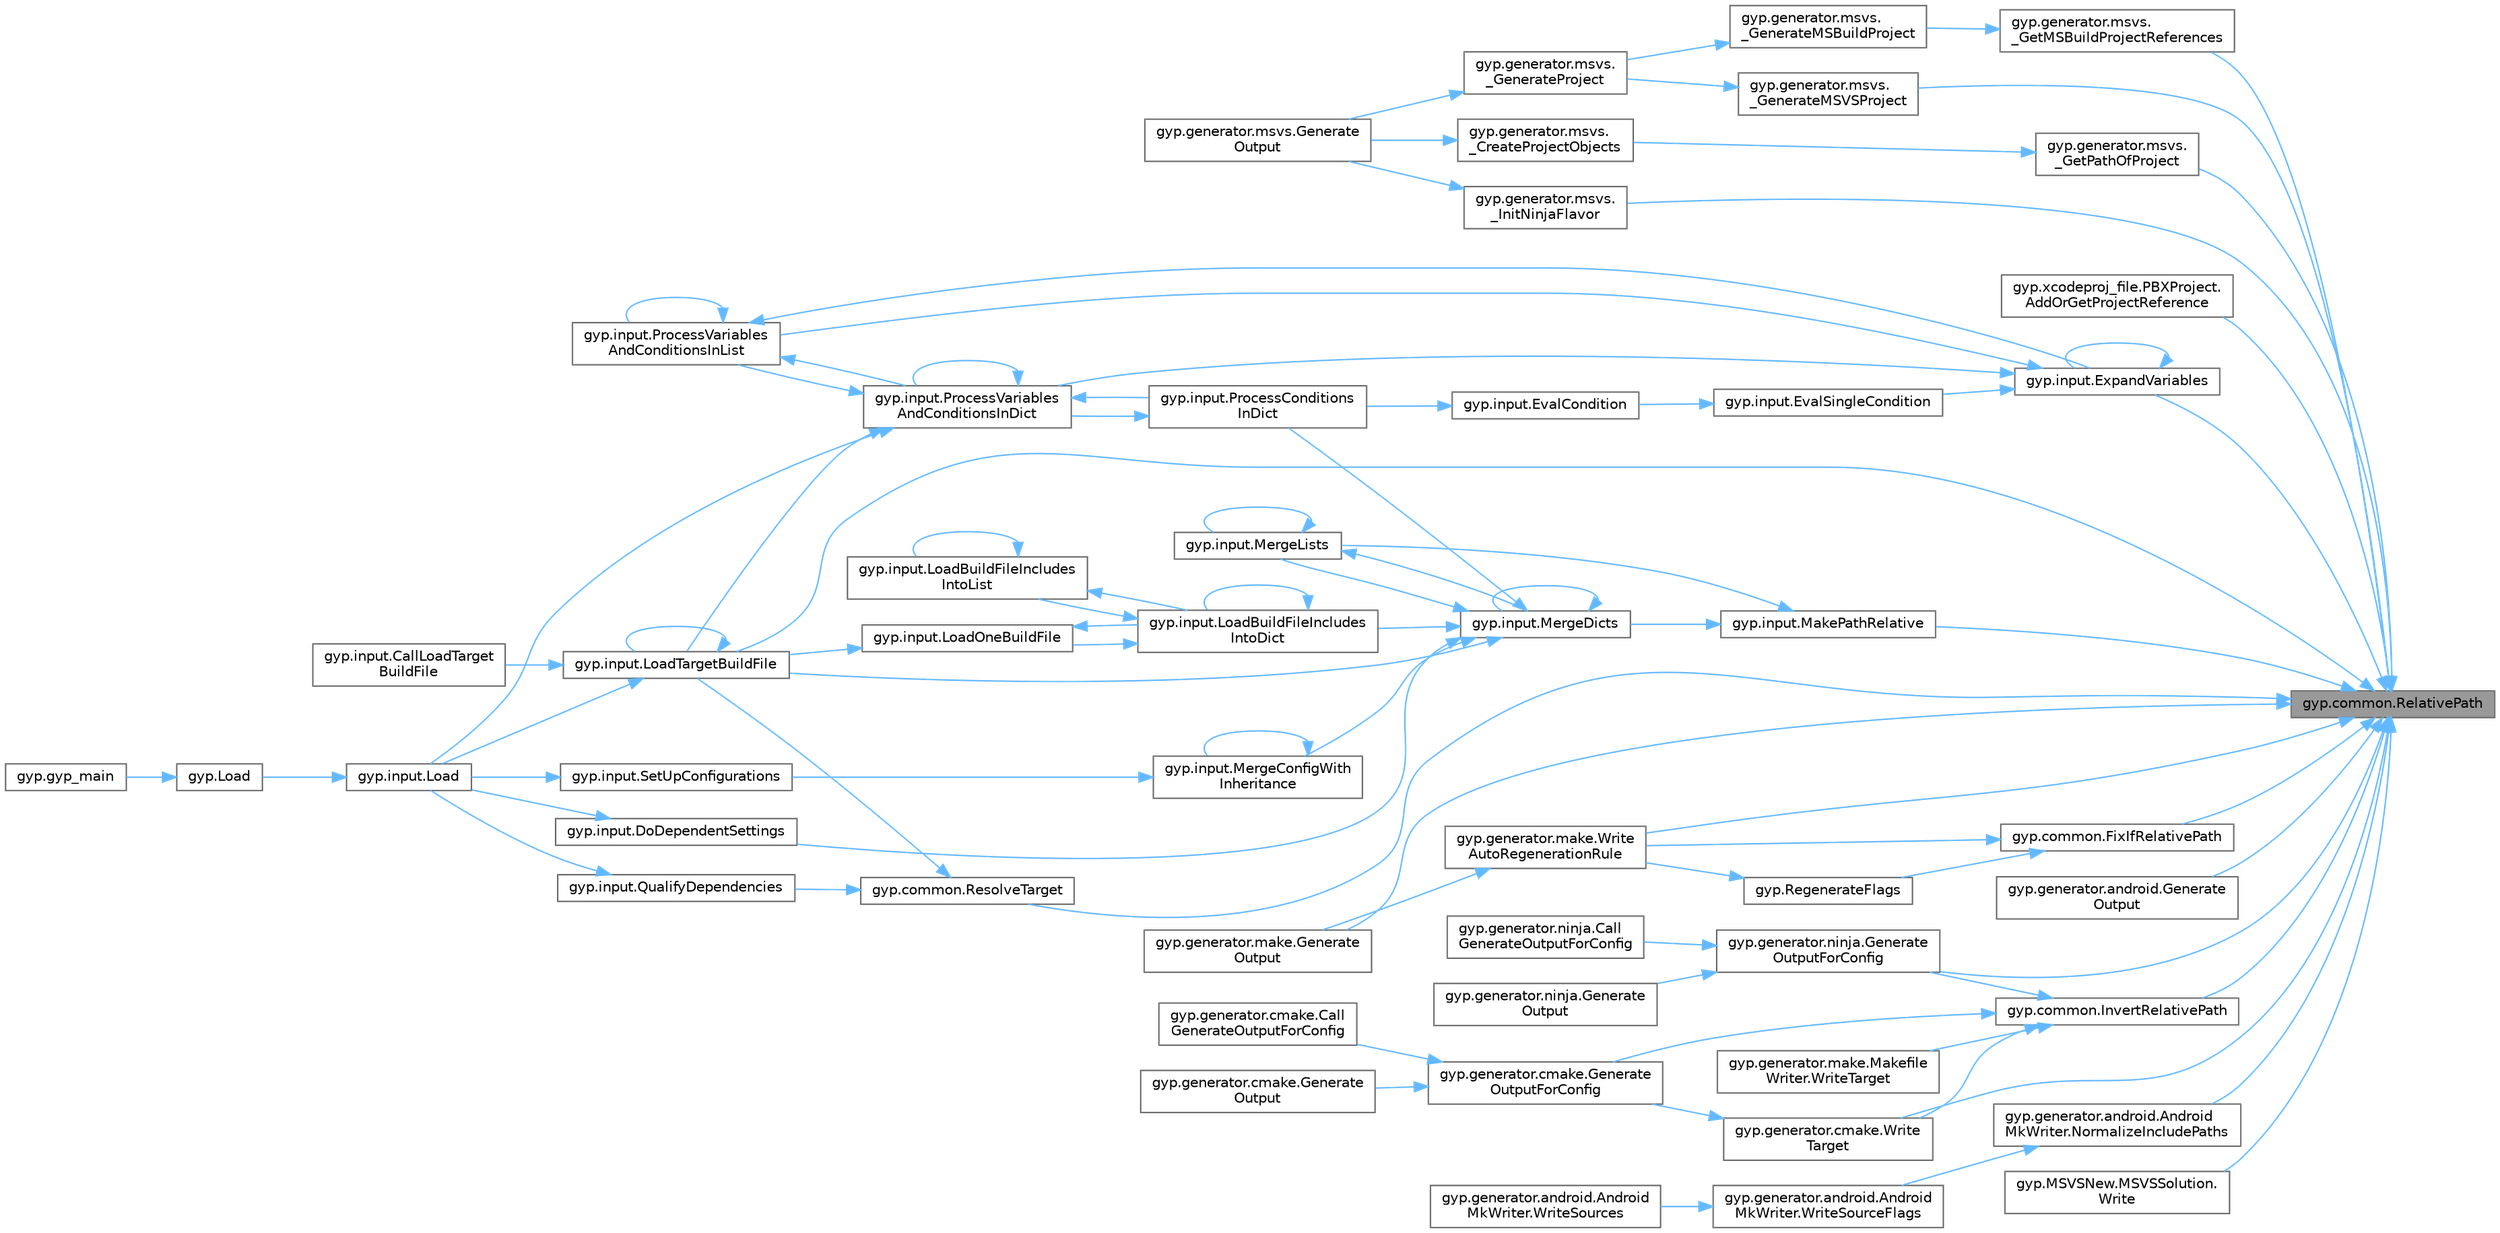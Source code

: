 digraph "gyp.common.RelativePath"
{
 // LATEX_PDF_SIZE
  bgcolor="transparent";
  edge [fontname=Helvetica,fontsize=10,labelfontname=Helvetica,labelfontsize=10];
  node [fontname=Helvetica,fontsize=10,shape=box,height=0.2,width=0.4];
  rankdir="RL";
  Node1 [id="Node000001",label="gyp.common.RelativePath",height=0.2,width=0.4,color="gray40", fillcolor="grey60", style="filled", fontcolor="black",tooltip=" "];
  Node1 -> Node2 [id="edge86_Node000001_Node000002",dir="back",color="steelblue1",style="solid",tooltip=" "];
  Node2 [id="Node000002",label="gyp.generator.msvs.\l_GenerateMSVSProject",height=0.2,width=0.4,color="grey40", fillcolor="white", style="filled",URL="$namespacegyp_1_1generator_1_1msvs.html#a268d226163f5e4919aaec418830d5cd7",tooltip=" "];
  Node2 -> Node3 [id="edge87_Node000002_Node000003",dir="back",color="steelblue1",style="solid",tooltip=" "];
  Node3 [id="Node000003",label="gyp.generator.msvs.\l_GenerateProject",height=0.2,width=0.4,color="grey40", fillcolor="white", style="filled",URL="$namespacegyp_1_1generator_1_1msvs.html#ae09f81b7e8fe941859ba514b2f705e15",tooltip=" "];
  Node3 -> Node4 [id="edge88_Node000003_Node000004",dir="back",color="steelblue1",style="solid",tooltip=" "];
  Node4 [id="Node000004",label="gyp.generator.msvs.Generate\lOutput",height=0.2,width=0.4,color="grey40", fillcolor="white", style="filled",URL="$namespacegyp_1_1generator_1_1msvs.html#a21d574f84e4435e486de18fb7df08225",tooltip=" "];
  Node1 -> Node5 [id="edge89_Node000001_Node000005",dir="back",color="steelblue1",style="solid",tooltip=" "];
  Node5 [id="Node000005",label="gyp.generator.msvs.\l_GetMSBuildProjectReferences",height=0.2,width=0.4,color="grey40", fillcolor="white", style="filled",URL="$namespacegyp_1_1generator_1_1msvs.html#a597777d849fe76b0a54e79d77c608cdd",tooltip=" "];
  Node5 -> Node6 [id="edge90_Node000005_Node000006",dir="back",color="steelblue1",style="solid",tooltip=" "];
  Node6 [id="Node000006",label="gyp.generator.msvs.\l_GenerateMSBuildProject",height=0.2,width=0.4,color="grey40", fillcolor="white", style="filled",URL="$namespacegyp_1_1generator_1_1msvs.html#aeb1077579205b1c7411346014477ad84",tooltip=" "];
  Node6 -> Node3 [id="edge91_Node000006_Node000003",dir="back",color="steelblue1",style="solid",tooltip=" "];
  Node1 -> Node7 [id="edge92_Node000001_Node000007",dir="back",color="steelblue1",style="solid",tooltip=" "];
  Node7 [id="Node000007",label="gyp.generator.msvs.\l_GetPathOfProject",height=0.2,width=0.4,color="grey40", fillcolor="white", style="filled",URL="$namespacegyp_1_1generator_1_1msvs.html#aff2d4b78a2b902985261ed1a395ab884",tooltip=" "];
  Node7 -> Node8 [id="edge93_Node000007_Node000008",dir="back",color="steelblue1",style="solid",tooltip=" "];
  Node8 [id="Node000008",label="gyp.generator.msvs.\l_CreateProjectObjects",height=0.2,width=0.4,color="grey40", fillcolor="white", style="filled",URL="$namespacegyp_1_1generator_1_1msvs.html#a16d60952c6377bb9bc954cd69090ad26",tooltip=" "];
  Node8 -> Node4 [id="edge94_Node000008_Node000004",dir="back",color="steelblue1",style="solid",tooltip=" "];
  Node1 -> Node9 [id="edge95_Node000001_Node000009",dir="back",color="steelblue1",style="solid",tooltip=" "];
  Node9 [id="Node000009",label="gyp.generator.msvs.\l_InitNinjaFlavor",height=0.2,width=0.4,color="grey40", fillcolor="white", style="filled",URL="$namespacegyp_1_1generator_1_1msvs.html#ad975783a1164cb2aa82c3b4de8dc3cb6",tooltip=" "];
  Node9 -> Node4 [id="edge96_Node000009_Node000004",dir="back",color="steelblue1",style="solid",tooltip=" "];
  Node1 -> Node10 [id="edge97_Node000001_Node000010",dir="back",color="steelblue1",style="solid",tooltip=" "];
  Node10 [id="Node000010",label="gyp.xcodeproj_file.PBXProject.\lAddOrGetProjectReference",height=0.2,width=0.4,color="grey40", fillcolor="white", style="filled",URL="$classgyp_1_1xcodeproj__file_1_1_p_b_x_project.html#a2081dda922308e61937fdd4d3b260f2f",tooltip=" "];
  Node1 -> Node11 [id="edge98_Node000001_Node000011",dir="back",color="steelblue1",style="solid",tooltip=" "];
  Node11 [id="Node000011",label="gyp.input.ExpandVariables",height=0.2,width=0.4,color="grey40", fillcolor="white", style="filled",URL="$namespacegyp_1_1input.html#a5a76133b36dc35144a6a0aa73c3eb6b1",tooltip=" "];
  Node11 -> Node12 [id="edge99_Node000011_Node000012",dir="back",color="steelblue1",style="solid",tooltip=" "];
  Node12 [id="Node000012",label="gyp.input.EvalSingleCondition",height=0.2,width=0.4,color="grey40", fillcolor="white", style="filled",URL="$namespacegyp_1_1input.html#a6e5ae1ee740658967284d9b066103301",tooltip=" "];
  Node12 -> Node13 [id="edge100_Node000012_Node000013",dir="back",color="steelblue1",style="solid",tooltip=" "];
  Node13 [id="Node000013",label="gyp.input.EvalCondition",height=0.2,width=0.4,color="grey40", fillcolor="white", style="filled",URL="$namespacegyp_1_1input.html#a45cb1ad5ab2c335c25578dd840ea9b37",tooltip=" "];
  Node13 -> Node14 [id="edge101_Node000013_Node000014",dir="back",color="steelblue1",style="solid",tooltip=" "];
  Node14 [id="Node000014",label="gyp.input.ProcessConditions\lInDict",height=0.2,width=0.4,color="grey40", fillcolor="white", style="filled",URL="$namespacegyp_1_1input.html#ae8e415a4784b37bae55b0d6660d956ee",tooltip=" "];
  Node14 -> Node15 [id="edge102_Node000014_Node000015",dir="back",color="steelblue1",style="solid",tooltip=" "];
  Node15 [id="Node000015",label="gyp.input.ProcessVariables\lAndConditionsInDict",height=0.2,width=0.4,color="grey40", fillcolor="white", style="filled",URL="$namespacegyp_1_1input.html#a320a7bb6191244f384cafe414b535bce",tooltip=" "];
  Node15 -> Node16 [id="edge103_Node000015_Node000016",dir="back",color="steelblue1",style="solid",tooltip=" "];
  Node16 [id="Node000016",label="gyp.input.Load",height=0.2,width=0.4,color="grey40", fillcolor="white", style="filled",URL="$namespacegyp_1_1input.html#ad90e79d4281c183f60968ae564a1a8b7",tooltip=" "];
  Node16 -> Node17 [id="edge104_Node000016_Node000017",dir="back",color="steelblue1",style="solid",tooltip=" "];
  Node17 [id="Node000017",label="gyp.Load",height=0.2,width=0.4,color="grey40", fillcolor="white", style="filled",URL="$namespacegyp.html#a0bc64fed18f77300277d691e72844798",tooltip=" "];
  Node17 -> Node18 [id="edge105_Node000017_Node000018",dir="back",color="steelblue1",style="solid",tooltip=" "];
  Node18 [id="Node000018",label="gyp.gyp_main",height=0.2,width=0.4,color="grey40", fillcolor="white", style="filled",URL="$namespacegyp.html#ad232b957228659b1c62ea8bb0e317901",tooltip=" "];
  Node15 -> Node19 [id="edge106_Node000015_Node000019",dir="back",color="steelblue1",style="solid",tooltip=" "];
  Node19 [id="Node000019",label="gyp.input.LoadTargetBuildFile",height=0.2,width=0.4,color="grey40", fillcolor="white", style="filled",URL="$namespacegyp_1_1input.html#a38b92f970d0c3fd3dc46270551165908",tooltip=" "];
  Node19 -> Node20 [id="edge107_Node000019_Node000020",dir="back",color="steelblue1",style="solid",tooltip=" "];
  Node20 [id="Node000020",label="gyp.input.CallLoadTarget\lBuildFile",height=0.2,width=0.4,color="grey40", fillcolor="white", style="filled",URL="$namespacegyp_1_1input.html#abda17efe6ce93f08fa61eb5d58b9ef22",tooltip=" "];
  Node19 -> Node16 [id="edge108_Node000019_Node000016",dir="back",color="steelblue1",style="solid",tooltip=" "];
  Node19 -> Node19 [id="edge109_Node000019_Node000019",dir="back",color="steelblue1",style="solid",tooltip=" "];
  Node15 -> Node14 [id="edge110_Node000015_Node000014",dir="back",color="steelblue1",style="solid",tooltip=" "];
  Node15 -> Node15 [id="edge111_Node000015_Node000015",dir="back",color="steelblue1",style="solid",tooltip=" "];
  Node15 -> Node21 [id="edge112_Node000015_Node000021",dir="back",color="steelblue1",style="solid",tooltip=" "];
  Node21 [id="Node000021",label="gyp.input.ProcessVariables\lAndConditionsInList",height=0.2,width=0.4,color="grey40", fillcolor="white", style="filled",URL="$namespacegyp_1_1input.html#a87eefb82a85e2ad2143a865f42458f50",tooltip=" "];
  Node21 -> Node11 [id="edge113_Node000021_Node000011",dir="back",color="steelblue1",style="solid",tooltip=" "];
  Node21 -> Node15 [id="edge114_Node000021_Node000015",dir="back",color="steelblue1",style="solid",tooltip=" "];
  Node21 -> Node21 [id="edge115_Node000021_Node000021",dir="back",color="steelblue1",style="solid",tooltip=" "];
  Node11 -> Node11 [id="edge116_Node000011_Node000011",dir="back",color="steelblue1",style="solid",tooltip=" "];
  Node11 -> Node15 [id="edge117_Node000011_Node000015",dir="back",color="steelblue1",style="solid",tooltip=" "];
  Node11 -> Node21 [id="edge118_Node000011_Node000021",dir="back",color="steelblue1",style="solid",tooltip=" "];
  Node1 -> Node22 [id="edge119_Node000001_Node000022",dir="back",color="steelblue1",style="solid",tooltip=" "];
  Node22 [id="Node000022",label="gyp.common.FixIfRelativePath",height=0.2,width=0.4,color="grey40", fillcolor="white", style="filled",URL="$namespacegyp_1_1common.html#a33bf5b7cd712c3ae3009fbe6d8522f13",tooltip=" "];
  Node22 -> Node23 [id="edge120_Node000022_Node000023",dir="back",color="steelblue1",style="solid",tooltip=" "];
  Node23 [id="Node000023",label="gyp.RegenerateFlags",height=0.2,width=0.4,color="grey40", fillcolor="white", style="filled",URL="$namespacegyp.html#a8c851f9393a925536133ff195b925146",tooltip=" "];
  Node23 -> Node24 [id="edge121_Node000023_Node000024",dir="back",color="steelblue1",style="solid",tooltip=" "];
  Node24 [id="Node000024",label="gyp.generator.make.Write\lAutoRegenerationRule",height=0.2,width=0.4,color="grey40", fillcolor="white", style="filled",URL="$namespacegyp_1_1generator_1_1make.html#ae8534bf33299c2eb161abd0c9ebebfa6",tooltip=" "];
  Node24 -> Node25 [id="edge122_Node000024_Node000025",dir="back",color="steelblue1",style="solid",tooltip=" "];
  Node25 [id="Node000025",label="gyp.generator.make.Generate\lOutput",height=0.2,width=0.4,color="grey40", fillcolor="white", style="filled",URL="$namespacegyp_1_1generator_1_1make.html#a98f6f46304d221957e1f6767c8d47266",tooltip=" "];
  Node22 -> Node24 [id="edge123_Node000022_Node000024",dir="back",color="steelblue1",style="solid",tooltip=" "];
  Node1 -> Node26 [id="edge124_Node000001_Node000026",dir="back",color="steelblue1",style="solid",tooltip=" "];
  Node26 [id="Node000026",label="gyp.generator.android.Generate\lOutput",height=0.2,width=0.4,color="grey40", fillcolor="white", style="filled",URL="$namespacegyp_1_1generator_1_1android.html#a3321c09c0805323dff9201c1c5968c57",tooltip=" "];
  Node1 -> Node25 [id="edge125_Node000001_Node000025",dir="back",color="steelblue1",style="solid",tooltip=" "];
  Node1 -> Node27 [id="edge126_Node000001_Node000027",dir="back",color="steelblue1",style="solid",tooltip=" "];
  Node27 [id="Node000027",label="gyp.generator.ninja.Generate\lOutputForConfig",height=0.2,width=0.4,color="grey40", fillcolor="white", style="filled",URL="$namespacegyp_1_1generator_1_1ninja.html#ae725b232455eaaa660dee42d4a8050dd",tooltip=" "];
  Node27 -> Node28 [id="edge127_Node000027_Node000028",dir="back",color="steelblue1",style="solid",tooltip=" "];
  Node28 [id="Node000028",label="gyp.generator.ninja.Call\lGenerateOutputForConfig",height=0.2,width=0.4,color="grey40", fillcolor="white", style="filled",URL="$namespacegyp_1_1generator_1_1ninja.html#af507181e3cec515e9d31e4744a614af2",tooltip=" "];
  Node27 -> Node29 [id="edge128_Node000027_Node000029",dir="back",color="steelblue1",style="solid",tooltip=" "];
  Node29 [id="Node000029",label="gyp.generator.ninja.Generate\lOutput",height=0.2,width=0.4,color="grey40", fillcolor="white", style="filled",URL="$namespacegyp_1_1generator_1_1ninja.html#aaaff503be15aaede183a37e4681ef7ca",tooltip=" "];
  Node1 -> Node30 [id="edge129_Node000001_Node000030",dir="back",color="steelblue1",style="solid",tooltip=" "];
  Node30 [id="Node000030",label="gyp.common.InvertRelativePath",height=0.2,width=0.4,color="grey40", fillcolor="white", style="filled",URL="$namespacegyp_1_1common.html#a444243e74701615d1cdb73c45ab80575",tooltip=" "];
  Node30 -> Node31 [id="edge130_Node000030_Node000031",dir="back",color="steelblue1",style="solid",tooltip=" "];
  Node31 [id="Node000031",label="gyp.generator.cmake.Generate\lOutputForConfig",height=0.2,width=0.4,color="grey40", fillcolor="white", style="filled",URL="$namespacegyp_1_1generator_1_1cmake.html#a165dcf6424838a1400df19070be8b2ff",tooltip=" "];
  Node31 -> Node32 [id="edge131_Node000031_Node000032",dir="back",color="steelblue1",style="solid",tooltip=" "];
  Node32 [id="Node000032",label="gyp.generator.cmake.Call\lGenerateOutputForConfig",height=0.2,width=0.4,color="grey40", fillcolor="white", style="filled",URL="$namespacegyp_1_1generator_1_1cmake.html#adf0ee6fbcd0833c9f6b2023f1e38a92b",tooltip=" "];
  Node31 -> Node33 [id="edge132_Node000031_Node000033",dir="back",color="steelblue1",style="solid",tooltip=" "];
  Node33 [id="Node000033",label="gyp.generator.cmake.Generate\lOutput",height=0.2,width=0.4,color="grey40", fillcolor="white", style="filled",URL="$namespacegyp_1_1generator_1_1cmake.html#af5d8157ae03ee9d229bf36a2e99d7dec",tooltip=" "];
  Node30 -> Node27 [id="edge133_Node000030_Node000027",dir="back",color="steelblue1",style="solid",tooltip=" "];
  Node30 -> Node34 [id="edge134_Node000030_Node000034",dir="back",color="steelblue1",style="solid",tooltip=" "];
  Node34 [id="Node000034",label="gyp.generator.cmake.Write\lTarget",height=0.2,width=0.4,color="grey40", fillcolor="white", style="filled",URL="$namespacegyp_1_1generator_1_1cmake.html#a03c12668c7f3b1764561e6d887e482b3",tooltip=" "];
  Node34 -> Node31 [id="edge135_Node000034_Node000031",dir="back",color="steelblue1",style="solid",tooltip=" "];
  Node30 -> Node35 [id="edge136_Node000030_Node000035",dir="back",color="steelblue1",style="solid",tooltip=" "];
  Node35 [id="Node000035",label="gyp.generator.make.Makefile\lWriter.WriteTarget",height=0.2,width=0.4,color="grey40", fillcolor="white", style="filled",URL="$classgyp_1_1generator_1_1make_1_1_makefile_writer.html#a60c0e10d8c914d38a9efe5099255cb3f",tooltip=" "];
  Node1 -> Node19 [id="edge137_Node000001_Node000019",dir="back",color="steelblue1",style="solid",tooltip=" "];
  Node1 -> Node36 [id="edge138_Node000001_Node000036",dir="back",color="steelblue1",style="solid",tooltip=" "];
  Node36 [id="Node000036",label="gyp.input.MakePathRelative",height=0.2,width=0.4,color="grey40", fillcolor="white", style="filled",URL="$namespacegyp_1_1input.html#a782fd953d4fb1937662232b5acbe613a",tooltip=" "];
  Node36 -> Node37 [id="edge139_Node000036_Node000037",dir="back",color="steelblue1",style="solid",tooltip=" "];
  Node37 [id="Node000037",label="gyp.input.MergeDicts",height=0.2,width=0.4,color="grey40", fillcolor="white", style="filled",URL="$namespacegyp_1_1input.html#a6bfd0551004401096665308f59ddf5b8",tooltip=" "];
  Node37 -> Node38 [id="edge140_Node000037_Node000038",dir="back",color="steelblue1",style="solid",tooltip=" "];
  Node38 [id="Node000038",label="gyp.input.DoDependentSettings",height=0.2,width=0.4,color="grey40", fillcolor="white", style="filled",URL="$namespacegyp_1_1input.html#a531a70d9af9b58523bd2c9c5597689ed",tooltip=" "];
  Node38 -> Node16 [id="edge141_Node000038_Node000016",dir="back",color="steelblue1",style="solid",tooltip=" "];
  Node37 -> Node39 [id="edge142_Node000037_Node000039",dir="back",color="steelblue1",style="solid",tooltip=" "];
  Node39 [id="Node000039",label="gyp.input.LoadBuildFileIncludes\lIntoDict",height=0.2,width=0.4,color="grey40", fillcolor="white", style="filled",URL="$namespacegyp_1_1input.html#a260d7e3f235e4e2f4210377801262720",tooltip=" "];
  Node39 -> Node39 [id="edge143_Node000039_Node000039",dir="back",color="steelblue1",style="solid",tooltip=" "];
  Node39 -> Node40 [id="edge144_Node000039_Node000040",dir="back",color="steelblue1",style="solid",tooltip=" "];
  Node40 [id="Node000040",label="gyp.input.LoadBuildFileIncludes\lIntoList",height=0.2,width=0.4,color="grey40", fillcolor="white", style="filled",URL="$namespacegyp_1_1input.html#af8467702a0fb29367c7f595684290b7a",tooltip=" "];
  Node40 -> Node39 [id="edge145_Node000040_Node000039",dir="back",color="steelblue1",style="solid",tooltip=" "];
  Node40 -> Node40 [id="edge146_Node000040_Node000040",dir="back",color="steelblue1",style="solid",tooltip=" "];
  Node39 -> Node41 [id="edge147_Node000039_Node000041",dir="back",color="steelblue1",style="solid",tooltip=" "];
  Node41 [id="Node000041",label="gyp.input.LoadOneBuildFile",height=0.2,width=0.4,color="grey40", fillcolor="white", style="filled",URL="$namespacegyp_1_1input.html#ab16a9d5aeacfaccf537a0080d9979049",tooltip=" "];
  Node41 -> Node39 [id="edge148_Node000041_Node000039",dir="back",color="steelblue1",style="solid",tooltip=" "];
  Node41 -> Node19 [id="edge149_Node000041_Node000019",dir="back",color="steelblue1",style="solid",tooltip=" "];
  Node37 -> Node19 [id="edge150_Node000037_Node000019",dir="back",color="steelblue1",style="solid",tooltip=" "];
  Node37 -> Node42 [id="edge151_Node000037_Node000042",dir="back",color="steelblue1",style="solid",tooltip=" "];
  Node42 [id="Node000042",label="gyp.input.MergeConfigWith\lInheritance",height=0.2,width=0.4,color="grey40", fillcolor="white", style="filled",URL="$namespacegyp_1_1input.html#ac8215e2f446e0a5fa1604f42da5e2e58",tooltip=" "];
  Node42 -> Node42 [id="edge152_Node000042_Node000042",dir="back",color="steelblue1",style="solid",tooltip=" "];
  Node42 -> Node43 [id="edge153_Node000042_Node000043",dir="back",color="steelblue1",style="solid",tooltip=" "];
  Node43 [id="Node000043",label="gyp.input.SetUpConfigurations",height=0.2,width=0.4,color="grey40", fillcolor="white", style="filled",URL="$namespacegyp_1_1input.html#ac56bb339d015a805746fc4d54d0444a8",tooltip=" "];
  Node43 -> Node16 [id="edge154_Node000043_Node000016",dir="back",color="steelblue1",style="solid",tooltip=" "];
  Node37 -> Node37 [id="edge155_Node000037_Node000037",dir="back",color="steelblue1",style="solid",tooltip=" "];
  Node37 -> Node44 [id="edge156_Node000037_Node000044",dir="back",color="steelblue1",style="solid",tooltip=" "];
  Node44 [id="Node000044",label="gyp.input.MergeLists",height=0.2,width=0.4,color="grey40", fillcolor="white", style="filled",URL="$namespacegyp_1_1input.html#aae925987191630b687db46a6dbb2689b",tooltip=" "];
  Node44 -> Node37 [id="edge157_Node000044_Node000037",dir="back",color="steelblue1",style="solid",tooltip=" "];
  Node44 -> Node44 [id="edge158_Node000044_Node000044",dir="back",color="steelblue1",style="solid",tooltip=" "];
  Node37 -> Node14 [id="edge159_Node000037_Node000014",dir="back",color="steelblue1",style="solid",tooltip=" "];
  Node36 -> Node44 [id="edge160_Node000036_Node000044",dir="back",color="steelblue1",style="solid",tooltip=" "];
  Node1 -> Node45 [id="edge161_Node000001_Node000045",dir="back",color="steelblue1",style="solid",tooltip=" "];
  Node45 [id="Node000045",label="gyp.generator.android.Android\lMkWriter.NormalizeIncludePaths",height=0.2,width=0.4,color="grey40", fillcolor="white", style="filled",URL="$classgyp_1_1generator_1_1android_1_1_android_mk_writer.html#a6ea64d33b7b23f21b567d28b21a50f0a",tooltip=" "];
  Node45 -> Node46 [id="edge162_Node000045_Node000046",dir="back",color="steelblue1",style="solid",tooltip=" "];
  Node46 [id="Node000046",label="gyp.generator.android.Android\lMkWriter.WriteSourceFlags",height=0.2,width=0.4,color="grey40", fillcolor="white", style="filled",URL="$classgyp_1_1generator_1_1android_1_1_android_mk_writer.html#a65f831615239ac27ad9bbac6cbb67573",tooltip=" "];
  Node46 -> Node47 [id="edge163_Node000046_Node000047",dir="back",color="steelblue1",style="solid",tooltip=" "];
  Node47 [id="Node000047",label="gyp.generator.android.Android\lMkWriter.WriteSources",height=0.2,width=0.4,color="grey40", fillcolor="white", style="filled",URL="$classgyp_1_1generator_1_1android_1_1_android_mk_writer.html#aa5b0a2d998b448f503c8f46f034d50c5",tooltip=" "];
  Node1 -> Node48 [id="edge164_Node000001_Node000048",dir="back",color="steelblue1",style="solid",tooltip=" "];
  Node48 [id="Node000048",label="gyp.common.ResolveTarget",height=0.2,width=0.4,color="grey40", fillcolor="white", style="filled",URL="$namespacegyp_1_1common.html#ad4fc9c35869c8abe1a3a0dc5e42c5263",tooltip=" "];
  Node48 -> Node19 [id="edge165_Node000048_Node000019",dir="back",color="steelblue1",style="solid",tooltip=" "];
  Node48 -> Node49 [id="edge166_Node000048_Node000049",dir="back",color="steelblue1",style="solid",tooltip=" "];
  Node49 [id="Node000049",label="gyp.input.QualifyDependencies",height=0.2,width=0.4,color="grey40", fillcolor="white", style="filled",URL="$namespacegyp_1_1input.html#acfaca16c813b04b527cda45e51f15b36",tooltip=" "];
  Node49 -> Node16 [id="edge167_Node000049_Node000016",dir="back",color="steelblue1",style="solid",tooltip=" "];
  Node1 -> Node50 [id="edge168_Node000001_Node000050",dir="back",color="steelblue1",style="solid",tooltip=" "];
  Node50 [id="Node000050",label="gyp.MSVSNew.MSVSSolution.\lWrite",height=0.2,width=0.4,color="grey40", fillcolor="white", style="filled",URL="$classgyp_1_1_m_s_v_s_new_1_1_m_s_v_s_solution.html#a774c96dd31b4720ac1c360c4b8970487",tooltip=" "];
  Node1 -> Node24 [id="edge169_Node000001_Node000024",dir="back",color="steelblue1",style="solid",tooltip=" "];
  Node1 -> Node34 [id="edge170_Node000001_Node000034",dir="back",color="steelblue1",style="solid",tooltip=" "];
}

